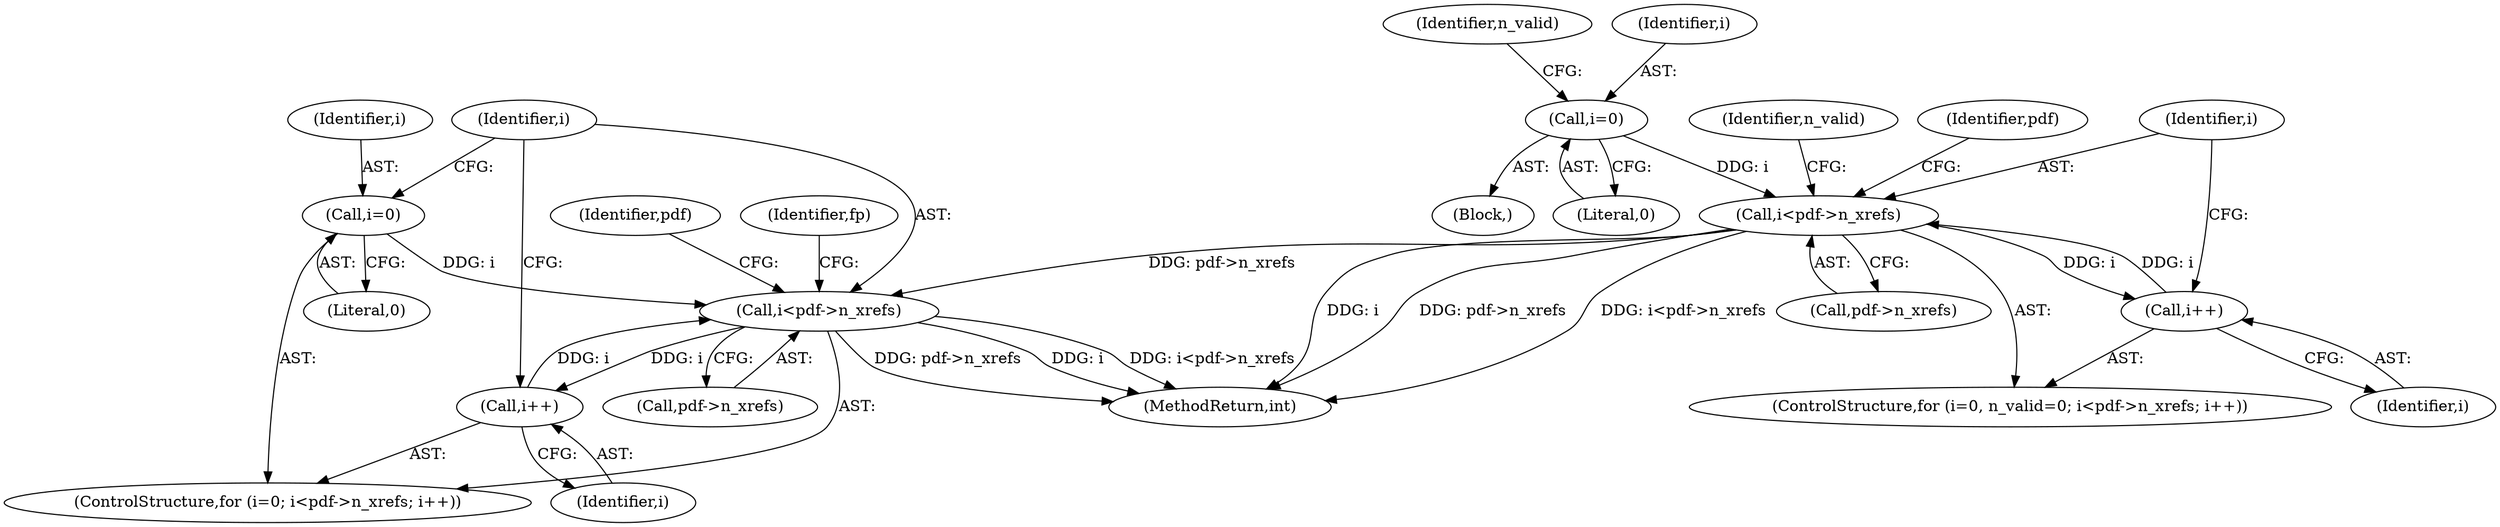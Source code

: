 digraph "0_pdfresurrect_0c4120fffa3dffe97b95c486a120eded82afe8a6@pointer" {
"1000388" [label="(Call,i<pdf->n_xrefs)"];
"1000393" [label="(Call,i++)"];
"1000388" [label="(Call,i<pdf->n_xrefs)"];
"1000385" [label="(Call,i=0)"];
"1000279" [label="(Call,i<pdf->n_xrefs)"];
"1000284" [label="(Call,i++)"];
"1000273" [label="(Call,i=0)"];
"1000272" [label="(Block,)"];
"1000280" [label="(Identifier,i)"];
"1000387" [label="(Literal,0)"];
"1000438" [label="(MethodReturn,int)"];
"1000394" [label="(Identifier,i)"];
"1000271" [label="(ControlStructure,for (i=0, n_valid=0; i<pdf->n_xrefs; i++))"];
"1000279" [label="(Call,i<pdf->n_xrefs)"];
"1000385" [label="(Call,i=0)"];
"1000285" [label="(Identifier,i)"];
"1000290" [label="(Identifier,pdf)"];
"1000399" [label="(Identifier,pdf)"];
"1000277" [label="(Identifier,n_valid)"];
"1000386" [label="(Identifier,i)"];
"1000388" [label="(Call,i<pdf->n_xrefs)"];
"1000273" [label="(Call,i=0)"];
"1000275" [label="(Literal,0)"];
"1000274" [label="(Identifier,i)"];
"1000298" [label="(Identifier,n_valid)"];
"1000281" [label="(Call,pdf->n_xrefs)"];
"1000390" [label="(Call,pdf->n_xrefs)"];
"1000393" [label="(Call,i++)"];
"1000414" [label="(Identifier,fp)"];
"1000384" [label="(ControlStructure,for (i=0; i<pdf->n_xrefs; i++))"];
"1000284" [label="(Call,i++)"];
"1000389" [label="(Identifier,i)"];
"1000388" -> "1000384"  [label="AST: "];
"1000388" -> "1000390"  [label="CFG: "];
"1000389" -> "1000388"  [label="AST: "];
"1000390" -> "1000388"  [label="AST: "];
"1000399" -> "1000388"  [label="CFG: "];
"1000414" -> "1000388"  [label="CFG: "];
"1000388" -> "1000438"  [label="DDG: i"];
"1000388" -> "1000438"  [label="DDG: i<pdf->n_xrefs"];
"1000388" -> "1000438"  [label="DDG: pdf->n_xrefs"];
"1000393" -> "1000388"  [label="DDG: i"];
"1000385" -> "1000388"  [label="DDG: i"];
"1000279" -> "1000388"  [label="DDG: pdf->n_xrefs"];
"1000388" -> "1000393"  [label="DDG: i"];
"1000393" -> "1000384"  [label="AST: "];
"1000393" -> "1000394"  [label="CFG: "];
"1000394" -> "1000393"  [label="AST: "];
"1000389" -> "1000393"  [label="CFG: "];
"1000385" -> "1000384"  [label="AST: "];
"1000385" -> "1000387"  [label="CFG: "];
"1000386" -> "1000385"  [label="AST: "];
"1000387" -> "1000385"  [label="AST: "];
"1000389" -> "1000385"  [label="CFG: "];
"1000279" -> "1000271"  [label="AST: "];
"1000279" -> "1000281"  [label="CFG: "];
"1000280" -> "1000279"  [label="AST: "];
"1000281" -> "1000279"  [label="AST: "];
"1000290" -> "1000279"  [label="CFG: "];
"1000298" -> "1000279"  [label="CFG: "];
"1000279" -> "1000438"  [label="DDG: i"];
"1000279" -> "1000438"  [label="DDG: pdf->n_xrefs"];
"1000279" -> "1000438"  [label="DDG: i<pdf->n_xrefs"];
"1000284" -> "1000279"  [label="DDG: i"];
"1000273" -> "1000279"  [label="DDG: i"];
"1000279" -> "1000284"  [label="DDG: i"];
"1000284" -> "1000271"  [label="AST: "];
"1000284" -> "1000285"  [label="CFG: "];
"1000285" -> "1000284"  [label="AST: "];
"1000280" -> "1000284"  [label="CFG: "];
"1000273" -> "1000272"  [label="AST: "];
"1000273" -> "1000275"  [label="CFG: "];
"1000274" -> "1000273"  [label="AST: "];
"1000275" -> "1000273"  [label="AST: "];
"1000277" -> "1000273"  [label="CFG: "];
}
